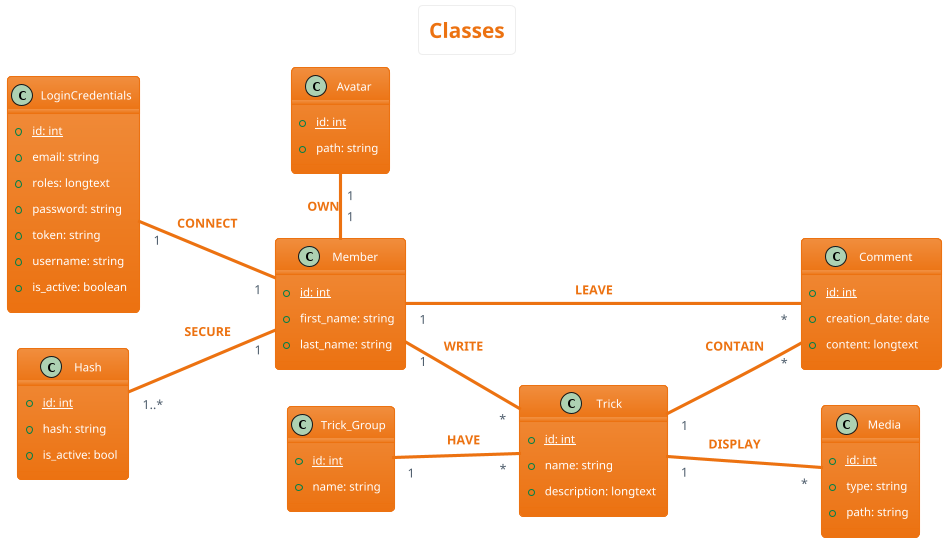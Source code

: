 @startuml classes
left to right direction
skinparam actorStyle Awesome
skinparam ArrowThickness 1
!theme aws-orange
skinparam backgroundcolor White

'Titre'
title Classes

'Comment'
class Comment {
    {static} +id: int
    +creation_date: date
    +content: longtext
}

'Trick Group'
class Trick_Group {
    {static} +id: int
    +name: string
}

'Member'
class Member {
    {static} +id: int
    +first_name: string
    +last_name: string
}

'Login Credentials'
class LoginCredentials {
    {static} +id: int
    +email: string
    +roles: longtext
    +password: string
    +token: string
    +username: string
    +is_active: boolean
}

'Trick'
class Trick {
    {static} +id: int
    +name: string
    +description: longtext
}

'Hash'
class Hash {
    {static} +id: int
    +hash: string
    +is_active: bool 
}

'Media'
class Media {
    {static} +id: int
    +type: string
    +path: string 
}

'Avatar'
class Avatar {
    {static} +id: int
    +path: string
}

'Déroulement'
Avatar "1" - "1" Member: $warning("OWN")
LoginCredentials "1" -- "1" Member: $warning("CONNECT")
Hash "1..*" -- "1" Member: $warning("SECURE")
Member "1" -- "*" Trick: $warning("WRITE")
Member "1" -- "*" Comment: $warning("LEAVE")
Trick "1" -- "*" Comment: $warning("CONTAIN")
Trick_Group "1" -- "*" Trick: $warning("HAVE")
Trick "1" -- "*" Media: $warning("DISPLAY")
@enduml